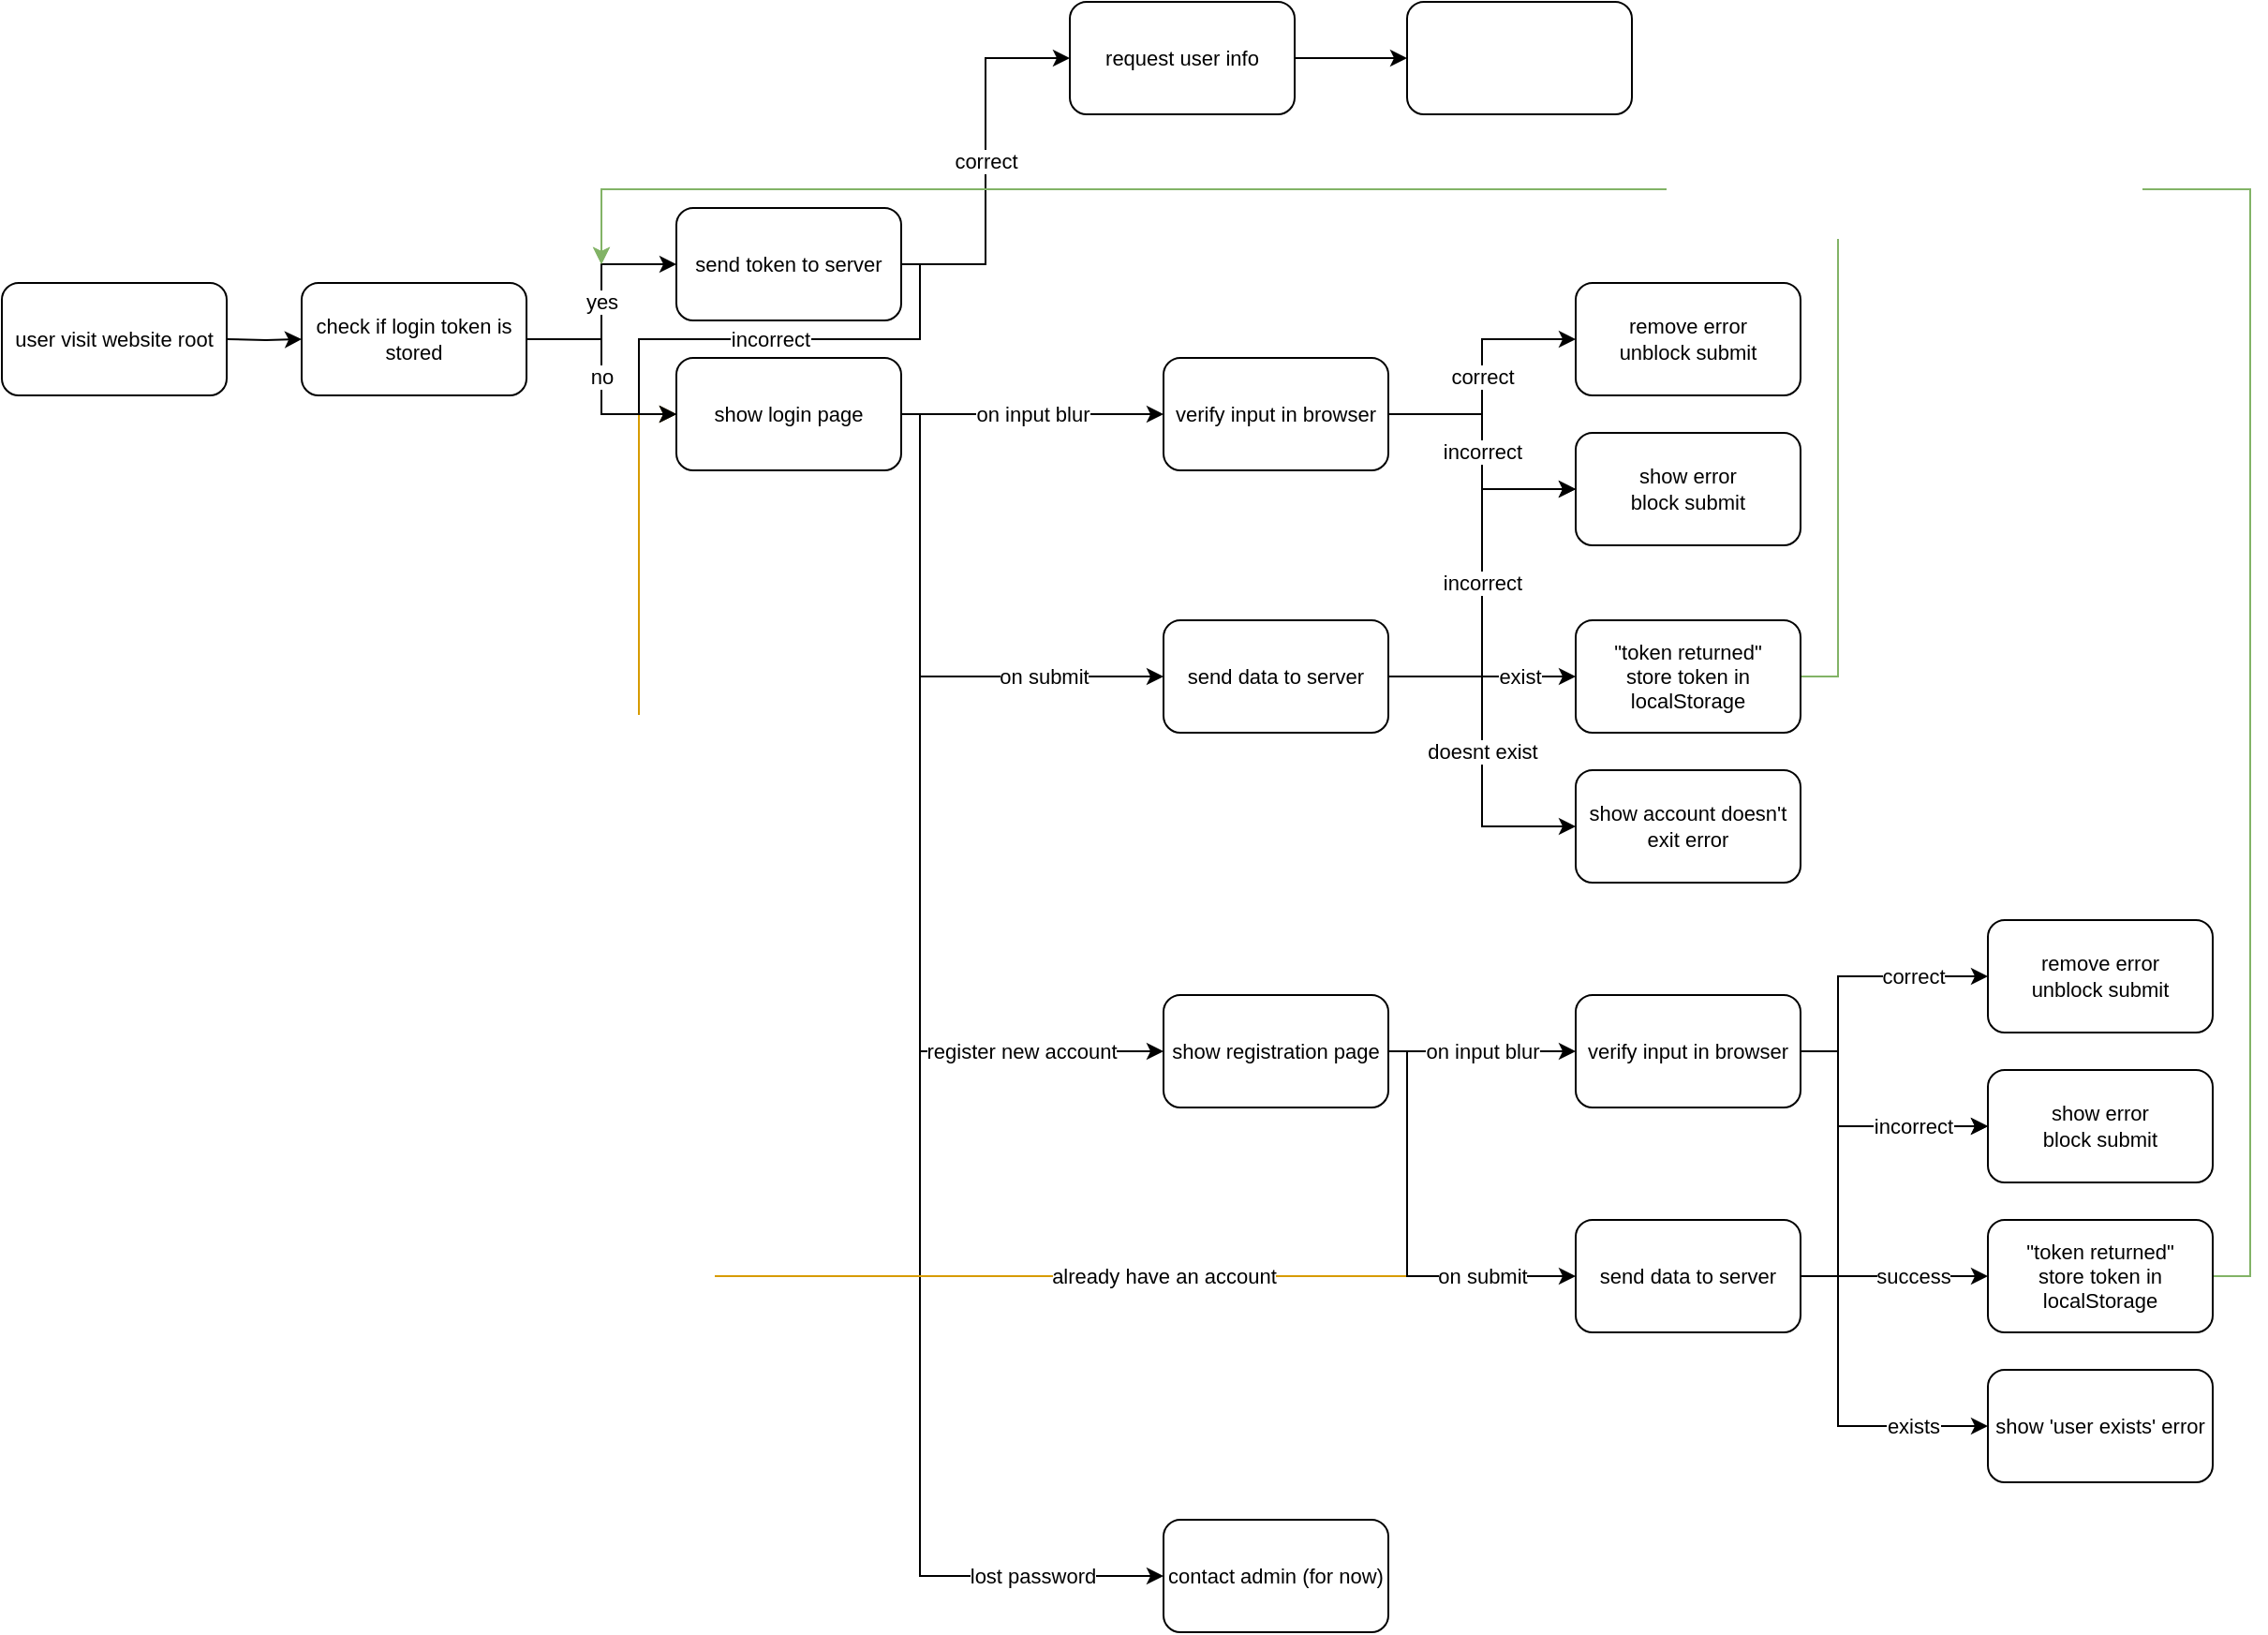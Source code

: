 <mxfile version="20.3.3" type="google"><diagram id="zu5R5pIl9XdVsLHxahVc" name="Page-1"><mxGraphModel dx="1085" dy="649" grid="1" gridSize="10" guides="1" tooltips="1" connect="1" arrows="1" fold="1" page="1" pageScale="1" pageWidth="850" pageHeight="1100" math="0" shadow="0"><root><mxCell id="0"/><mxCell id="1" parent="0"/><mxCell id="UFhsMdJYcsQurKNhXCXO-68" value="lost password" style="edgeStyle=orthogonalEdgeStyle;rounded=0;orthogonalLoop=1;jettySize=auto;html=1;entryX=0;entryY=0.5;entryDx=0;entryDy=0;fontSize=11;fontColor=#000000;" edge="1" parent="1" source="UFhsMdJYcsQurKNhXCXO-6" target="UFhsMdJYcsQurKNhXCXO-67"><mxGeometry x="0.816" relative="1" as="geometry"><Array as="points"><mxPoint x="800" y="520"/><mxPoint x="800" y="1140"/></Array><mxPoint as="offset"/></mxGeometry></mxCell><mxCell id="UFhsMdJYcsQurKNhXCXO-71" value="already have an account" style="edgeStyle=orthogonalEdgeStyle;rounded=0;orthogonalLoop=1;jettySize=auto;html=1;entryX=0;entryY=0.5;entryDx=0;entryDy=0;fontSize=11;fontColor=#000000;exitX=1;exitY=0.5;exitDx=0;exitDy=0;fillColor=#ffe6cc;strokeColor=#d79b00;" edge="1" parent="1" source="UFhsMdJYcsQurKNhXCXO-48" target="UFhsMdJYcsQurKNhXCXO-6"><mxGeometry x="-0.49" relative="1" as="geometry"><mxPoint x="1270" y="1100" as="sourcePoint"/><Array as="points"><mxPoint x="1060" y="860"/><mxPoint x="1060" y="980"/><mxPoint x="650" y="980"/><mxPoint x="650" y="520"/></Array><mxPoint as="offset"/></mxGeometry></mxCell><mxCell id="UFhsMdJYcsQurKNhXCXO-61" style="edgeStyle=orthogonalEdgeStyle;rounded=0;orthogonalLoop=1;jettySize=auto;html=1;entryX=0;entryY=0.5;entryDx=0;entryDy=0;fontSize=11;fontColor=#000000;" edge="1" parent="1" source="UFhsMdJYcsQurKNhXCXO-57" target="UFhsMdJYcsQurKNhXCXO-54"><mxGeometry relative="1" as="geometry"><Array as="points"><mxPoint x="1290" y="980"/><mxPoint x="1290" y="900"/></Array></mxGeometry></mxCell><mxCell id="UFhsMdJYcsQurKNhXCXO-40" value="doesnt exist" style="edgeStyle=orthogonalEdgeStyle;rounded=0;orthogonalLoop=1;jettySize=auto;html=1;entryX=0;entryY=0.5;entryDx=0;entryDy=0;fontSize=11;fontColor=#000000;" edge="1" parent="1" source="UFhsMdJYcsQurKNhXCXO-24" target="UFhsMdJYcsQurKNhXCXO-38"><mxGeometry relative="1" as="geometry"><Array as="points"><mxPoint x="1100" y="660"/><mxPoint x="1100" y="740"/></Array></mxGeometry></mxCell><mxCell id="UFhsMdJYcsQurKNhXCXO-4" value="user visit website root" style="rounded=1;whiteSpace=wrap;html=1;fontSize=11;" vertex="1" parent="1"><mxGeometry x="310" y="450" width="120" height="60" as="geometry"/></mxCell><mxCell id="UFhsMdJYcsQurKNhXCXO-7" value="yes" style="edgeStyle=orthogonalEdgeStyle;rounded=0;orthogonalLoop=1;jettySize=auto;html=1;entryX=0;entryY=0.5;entryDx=0;entryDy=0;fontSize=11;" edge="1" parent="1" source="UFhsMdJYcsQurKNhXCXO-1" target="UFhsMdJYcsQurKNhXCXO-5"><mxGeometry relative="1" as="geometry"/></mxCell><mxCell id="UFhsMdJYcsQurKNhXCXO-8" value="no" style="edgeStyle=orthogonalEdgeStyle;rounded=0;orthogonalLoop=1;jettySize=auto;html=1;entryX=0;entryY=0.5;entryDx=0;entryDy=0;fontSize=11;" edge="1" parent="1" source="UFhsMdJYcsQurKNhXCXO-1" target="UFhsMdJYcsQurKNhXCXO-6"><mxGeometry relative="1" as="geometry"/></mxCell><mxCell id="UFhsMdJYcsQurKNhXCXO-1" value="check if login token is stored" style="rounded=1;whiteSpace=wrap;html=1;fontSize=11;" vertex="1" parent="1"><mxGeometry x="470" y="450" width="120" height="60" as="geometry"/></mxCell><mxCell id="UFhsMdJYcsQurKNhXCXO-3" value="" style="edgeStyle=orthogonalEdgeStyle;rounded=0;orthogonalLoop=1;jettySize=auto;html=1;fontSize=11;" edge="1" parent="1" target="UFhsMdJYcsQurKNhXCXO-1"><mxGeometry relative="1" as="geometry"><mxPoint x="430" y="480" as="sourcePoint"/></mxGeometry></mxCell><mxCell id="UFhsMdJYcsQurKNhXCXO-45" value="correct" style="edgeStyle=orthogonalEdgeStyle;rounded=0;orthogonalLoop=1;jettySize=auto;html=1;entryX=0;entryY=0.5;entryDx=0;entryDy=0;fontSize=11;fontColor=#000000;" edge="1" parent="1" source="UFhsMdJYcsQurKNhXCXO-5" target="UFhsMdJYcsQurKNhXCXO-44"><mxGeometry relative="1" as="geometry"/></mxCell><mxCell id="UFhsMdJYcsQurKNhXCXO-46" value="incorrect" style="edgeStyle=orthogonalEdgeStyle;rounded=0;orthogonalLoop=1;jettySize=auto;html=1;fontSize=11;fontColor=#000000;exitX=1;exitY=0.5;exitDx=0;exitDy=0;entryX=0;entryY=0.5;entryDx=0;entryDy=0;" edge="1" parent="1" source="UFhsMdJYcsQurKNhXCXO-5" target="UFhsMdJYcsQurKNhXCXO-6"><mxGeometry relative="1" as="geometry"><mxPoint x="650" y="520" as="targetPoint"/><Array as="points"><mxPoint x="800" y="440"/><mxPoint x="800" y="480"/><mxPoint x="650" y="480"/><mxPoint x="650" y="520"/></Array></mxGeometry></mxCell><mxCell id="UFhsMdJYcsQurKNhXCXO-5" value="send token to server" style="rounded=1;whiteSpace=wrap;html=1;fontSize=11;" vertex="1" parent="1"><mxGeometry x="670" y="410" width="120" height="60" as="geometry"/></mxCell><mxCell id="UFhsMdJYcsQurKNhXCXO-25" value="on submit" style="edgeStyle=orthogonalEdgeStyle;rounded=0;orthogonalLoop=1;jettySize=auto;html=1;entryX=0;entryY=0.5;entryDx=0;entryDy=0;fontSize=11;" edge="1" parent="1" source="UFhsMdJYcsQurKNhXCXO-6" target="UFhsMdJYcsQurKNhXCXO-24"><mxGeometry x="0.538" relative="1" as="geometry"><Array as="points"><mxPoint x="800" y="520"/><mxPoint x="800" y="660"/></Array><mxPoint as="offset"/></mxGeometry></mxCell><mxCell id="UFhsMdJYcsQurKNhXCXO-49" value="register new account" style="edgeStyle=orthogonalEdgeStyle;rounded=0;orthogonalLoop=1;jettySize=auto;html=1;entryX=0;entryY=0.5;entryDx=0;entryDy=0;fontSize=11;fontColor=#000000;" edge="1" parent="1" source="UFhsMdJYcsQurKNhXCXO-6" target="UFhsMdJYcsQurKNhXCXO-48"><mxGeometry x="0.682" relative="1" as="geometry"><Array as="points"><mxPoint x="800" y="520"/><mxPoint x="800" y="860"/></Array><mxPoint as="offset"/></mxGeometry></mxCell><mxCell id="UFhsMdJYcsQurKNhXCXO-6" value="show login page" style="rounded=1;whiteSpace=wrap;html=1;fontSize=11;" vertex="1" parent="1"><mxGeometry x="670" y="490" width="120" height="60" as="geometry"/></mxCell><mxCell id="UFhsMdJYcsQurKNhXCXO-19" value="incorrect" style="edgeStyle=orthogonalEdgeStyle;rounded=0;orthogonalLoop=1;jettySize=auto;html=1;entryX=0;entryY=0.5;entryDx=0;entryDy=0;fontSize=11;" edge="1" parent="1" source="UFhsMdJYcsQurKNhXCXO-9" target="UFhsMdJYcsQurKNhXCXO-22"><mxGeometry relative="1" as="geometry"><mxPoint x="1140" y="562" as="targetPoint"/><Array as="points"><mxPoint x="1100" y="520"/><mxPoint x="1100" y="560"/></Array></mxGeometry></mxCell><mxCell id="UFhsMdJYcsQurKNhXCXO-20" value="correct" style="edgeStyle=orthogonalEdgeStyle;rounded=0;orthogonalLoop=1;jettySize=auto;html=1;entryX=0;entryY=0.5;entryDx=0;entryDy=0;fontSize=11;" edge="1" parent="1" source="UFhsMdJYcsQurKNhXCXO-9" target="UFhsMdJYcsQurKNhXCXO-17"><mxGeometry relative="1" as="geometry"/></mxCell><mxCell id="UFhsMdJYcsQurKNhXCXO-9" value="verify input in browser" style="rounded=1;whiteSpace=wrap;html=1;fontSize=11;" vertex="1" parent="1"><mxGeometry x="930" y="490" width="120" height="60" as="geometry"/></mxCell><mxCell id="UFhsMdJYcsQurKNhXCXO-10" value="on input blur" style="edgeStyle=orthogonalEdgeStyle;rounded=0;orthogonalLoop=1;jettySize=auto;html=1;entryX=0;entryY=0.5;entryDx=0;entryDy=0;fontSize=11;" edge="1" parent="1" source="UFhsMdJYcsQurKNhXCXO-6" target="UFhsMdJYcsQurKNhXCXO-9"><mxGeometry relative="1" as="geometry"/></mxCell><mxCell id="UFhsMdJYcsQurKNhXCXO-17" value="remove error&lt;br style=&quot;font-size: 11px;&quot;&gt;unblock submit" style="rounded=1;whiteSpace=wrap;html=1;fontSize=11;" vertex="1" parent="1"><mxGeometry x="1150" y="450" width="120" height="60" as="geometry"/></mxCell><mxCell id="UFhsMdJYcsQurKNhXCXO-22" value="show error&lt;br style=&quot;font-size: 11px;&quot;&gt;block submit" style="rounded=1;whiteSpace=wrap;html=1;fontSize=11;" vertex="1" parent="1"><mxGeometry x="1150" y="530" width="120" height="60" as="geometry"/></mxCell><mxCell id="UFhsMdJYcsQurKNhXCXO-43" value="incorrect" style="edgeStyle=orthogonalEdgeStyle;rounded=0;orthogonalLoop=1;jettySize=auto;html=1;entryX=0;entryY=0.5;entryDx=0;entryDy=0;fontSize=11;fontColor=#000000;" edge="1" parent="1" source="UFhsMdJYcsQurKNhXCXO-24" target="UFhsMdJYcsQurKNhXCXO-22"><mxGeometry relative="1" as="geometry"/></mxCell><mxCell id="UFhsMdJYcsQurKNhXCXO-24" value="send data to server" style="rounded=1;whiteSpace=wrap;html=1;fontSize=11;" vertex="1" parent="1"><mxGeometry x="930" y="630" width="120" height="60" as="geometry"/></mxCell><mxCell id="UFhsMdJYcsQurKNhXCXO-47" style="edgeStyle=orthogonalEdgeStyle;rounded=0;orthogonalLoop=1;jettySize=auto;html=1;fontSize=11;fontColor=#000000;fillColor=#d5e8d4;strokeColor=#82b366;" edge="1" parent="1" source="UFhsMdJYcsQurKNhXCXO-36"><mxGeometry relative="1" as="geometry"><mxPoint x="630" y="440" as="targetPoint"/><Array as="points"><mxPoint x="1290" y="660"/><mxPoint x="1290" y="400"/><mxPoint x="630" y="400"/></Array></mxGeometry></mxCell><mxCell id="UFhsMdJYcsQurKNhXCXO-36" value="&quot;token returned&quot;&lt;br style=&quot;font-size: 11px;&quot;&gt;store token in localStorage" style="rounded=1;whiteSpace=wrap;html=1;fontSize=11;" vertex="1" parent="1"><mxGeometry x="1150" y="630" width="120" height="60" as="geometry"/></mxCell><mxCell id="UFhsMdJYcsQurKNhXCXO-38" value="show account doesn't exit error" style="rounded=1;whiteSpace=wrap;html=1;fontSize=11;" vertex="1" parent="1"><mxGeometry x="1150" y="710" width="120" height="60" as="geometry"/></mxCell><mxCell id="UFhsMdJYcsQurKNhXCXO-39" value="exist" style="edgeStyle=orthogonalEdgeStyle;rounded=0;orthogonalLoop=1;jettySize=auto;html=1;fontSize=11;fontColor=#000000;" edge="1" parent="1" source="UFhsMdJYcsQurKNhXCXO-24" target="UFhsMdJYcsQurKNhXCXO-36"><mxGeometry x="0.4" relative="1" as="geometry"><mxPoint as="offset"/></mxGeometry></mxCell><mxCell id="UFhsMdJYcsQurKNhXCXO-73" style="edgeStyle=orthogonalEdgeStyle;rounded=0;orthogonalLoop=1;jettySize=auto;html=1;entryX=0;entryY=0.5;entryDx=0;entryDy=0;fontSize=11;fontColor=#000000;" edge="1" parent="1" source="UFhsMdJYcsQurKNhXCXO-44" target="UFhsMdJYcsQurKNhXCXO-72"><mxGeometry relative="1" as="geometry"/></mxCell><mxCell id="UFhsMdJYcsQurKNhXCXO-44" value="request user info" style="rounded=1;whiteSpace=wrap;html=1;fontSize=11;fontColor=#000000;" vertex="1" parent="1"><mxGeometry x="880" y="300" width="120" height="60" as="geometry"/></mxCell><mxCell id="UFhsMdJYcsQurKNhXCXO-56" value="on input blur" style="edgeStyle=orthogonalEdgeStyle;rounded=0;orthogonalLoop=1;jettySize=auto;html=1;entryX=0;entryY=0.5;entryDx=0;entryDy=0;fontSize=11;fontColor=#000000;" edge="1" parent="1" source="UFhsMdJYcsQurKNhXCXO-48" target="UFhsMdJYcsQurKNhXCXO-52"><mxGeometry relative="1" as="geometry"/></mxCell><mxCell id="UFhsMdJYcsQurKNhXCXO-58" value="on submit" style="edgeStyle=orthogonalEdgeStyle;rounded=0;orthogonalLoop=1;jettySize=auto;html=1;entryX=0;entryY=0.5;entryDx=0;entryDy=0;fontSize=11;fontColor=#000000;" edge="1" parent="1" source="UFhsMdJYcsQurKNhXCXO-48" target="UFhsMdJYcsQurKNhXCXO-57"><mxGeometry x="0.545" relative="1" as="geometry"><Array as="points"><mxPoint x="1060" y="860"/><mxPoint x="1060" y="980"/></Array><mxPoint as="offset"/></mxGeometry></mxCell><mxCell id="UFhsMdJYcsQurKNhXCXO-48" value="show registration page" style="rounded=1;whiteSpace=wrap;html=1;fontSize=11;fontColor=#000000;" vertex="1" parent="1"><mxGeometry x="930" y="830" width="120" height="60" as="geometry"/></mxCell><mxCell id="UFhsMdJYcsQurKNhXCXO-50" value="incorrect" style="edgeStyle=orthogonalEdgeStyle;rounded=0;orthogonalLoop=1;jettySize=auto;html=1;entryX=0;entryY=0.5;entryDx=0;entryDy=0;fontSize=11;" edge="1" parent="1" source="UFhsMdJYcsQurKNhXCXO-52" target="UFhsMdJYcsQurKNhXCXO-54"><mxGeometry x="0.429" relative="1" as="geometry"><mxPoint x="1360" y="902" as="targetPoint"/><Array as="points"><mxPoint x="1290" y="860"/><mxPoint x="1290" y="900"/></Array><mxPoint as="offset"/></mxGeometry></mxCell><mxCell id="UFhsMdJYcsQurKNhXCXO-51" value="correct" style="edgeStyle=orthogonalEdgeStyle;rounded=0;orthogonalLoop=1;jettySize=auto;html=1;entryX=0;entryY=0.5;entryDx=0;entryDy=0;fontSize=11;" edge="1" parent="1" source="UFhsMdJYcsQurKNhXCXO-52" target="UFhsMdJYcsQurKNhXCXO-53"><mxGeometry x="0.429" relative="1" as="geometry"><Array as="points"><mxPoint x="1290" y="860"/><mxPoint x="1290" y="820"/></Array><mxPoint as="offset"/></mxGeometry></mxCell><mxCell id="UFhsMdJYcsQurKNhXCXO-52" value="verify input in browser" style="rounded=1;whiteSpace=wrap;html=1;fontSize=11;" vertex="1" parent="1"><mxGeometry x="1150" y="830" width="120" height="60" as="geometry"/></mxCell><mxCell id="UFhsMdJYcsQurKNhXCXO-53" value="remove error&lt;br style=&quot;font-size: 11px;&quot;&gt;unblock submit" style="rounded=1;whiteSpace=wrap;html=1;fontSize=11;" vertex="1" parent="1"><mxGeometry x="1370" y="790" width="120" height="60" as="geometry"/></mxCell><mxCell id="UFhsMdJYcsQurKNhXCXO-54" value="show error&lt;br style=&quot;font-size: 11px;&quot;&gt;block submit" style="rounded=1;whiteSpace=wrap;html=1;fontSize=11;" vertex="1" parent="1"><mxGeometry x="1370" y="870" width="120" height="60" as="geometry"/></mxCell><mxCell id="UFhsMdJYcsQurKNhXCXO-62" value="success" style="edgeStyle=orthogonalEdgeStyle;rounded=0;orthogonalLoop=1;jettySize=auto;html=1;entryX=0;entryY=0.5;entryDx=0;entryDy=0;fontSize=11;fontColor=#000000;" edge="1" parent="1" source="UFhsMdJYcsQurKNhXCXO-57" target="UFhsMdJYcsQurKNhXCXO-59"><mxGeometry x="0.2" relative="1" as="geometry"><mxPoint as="offset"/></mxGeometry></mxCell><mxCell id="UFhsMdJYcsQurKNhXCXO-63" value="exists" style="edgeStyle=orthogonalEdgeStyle;rounded=0;orthogonalLoop=1;jettySize=auto;html=1;entryX=0;entryY=0.5;entryDx=0;entryDy=0;fontSize=11;fontColor=#000000;" edge="1" parent="1" source="UFhsMdJYcsQurKNhXCXO-57" target="UFhsMdJYcsQurKNhXCXO-60"><mxGeometry x="0.556" relative="1" as="geometry"><Array as="points"><mxPoint x="1290" y="980"/><mxPoint x="1290" y="1060"/></Array><mxPoint as="offset"/></mxGeometry></mxCell><mxCell id="UFhsMdJYcsQurKNhXCXO-57" value="send data to server" style="rounded=1;whiteSpace=wrap;html=1;fontSize=11;" vertex="1" parent="1"><mxGeometry x="1150" y="950" width="120" height="60" as="geometry"/></mxCell><mxCell id="UFhsMdJYcsQurKNhXCXO-66" style="edgeStyle=orthogonalEdgeStyle;rounded=0;orthogonalLoop=1;jettySize=auto;html=1;fontSize=11;fontColor=#000000;fillColor=#d5e8d4;strokeColor=#82b366;" edge="1" parent="1" source="UFhsMdJYcsQurKNhXCXO-59"><mxGeometry relative="1" as="geometry"><mxPoint x="630" y="440" as="targetPoint"/><Array as="points"><mxPoint x="1510" y="980"/><mxPoint x="1510" y="400"/><mxPoint x="630" y="400"/></Array></mxGeometry></mxCell><mxCell id="UFhsMdJYcsQurKNhXCXO-59" value="&quot;token returned&quot;&lt;br&gt;store token in localStorage" style="rounded=1;whiteSpace=wrap;html=1;fontSize=11;fontColor=#000000;" vertex="1" parent="1"><mxGeometry x="1370" y="950" width="120" height="60" as="geometry"/></mxCell><mxCell id="UFhsMdJYcsQurKNhXCXO-60" value="show 'user exists' error" style="rounded=1;whiteSpace=wrap;html=1;fontSize=11;fontColor=#000000;" vertex="1" parent="1"><mxGeometry x="1370" y="1030" width="120" height="60" as="geometry"/></mxCell><mxCell id="UFhsMdJYcsQurKNhXCXO-67" value="contact admin (for now)" style="rounded=1;whiteSpace=wrap;html=1;fontSize=11;fontColor=#000000;" vertex="1" parent="1"><mxGeometry x="930" y="1110" width="120" height="60" as="geometry"/></mxCell><mxCell id="UFhsMdJYcsQurKNhXCXO-72" value="" style="rounded=1;whiteSpace=wrap;html=1;fontSize=11;fontColor=#000000;" vertex="1" parent="1"><mxGeometry x="1060" y="300" width="120" height="60" as="geometry"/></mxCell></root></mxGraphModel></diagram></mxfile>